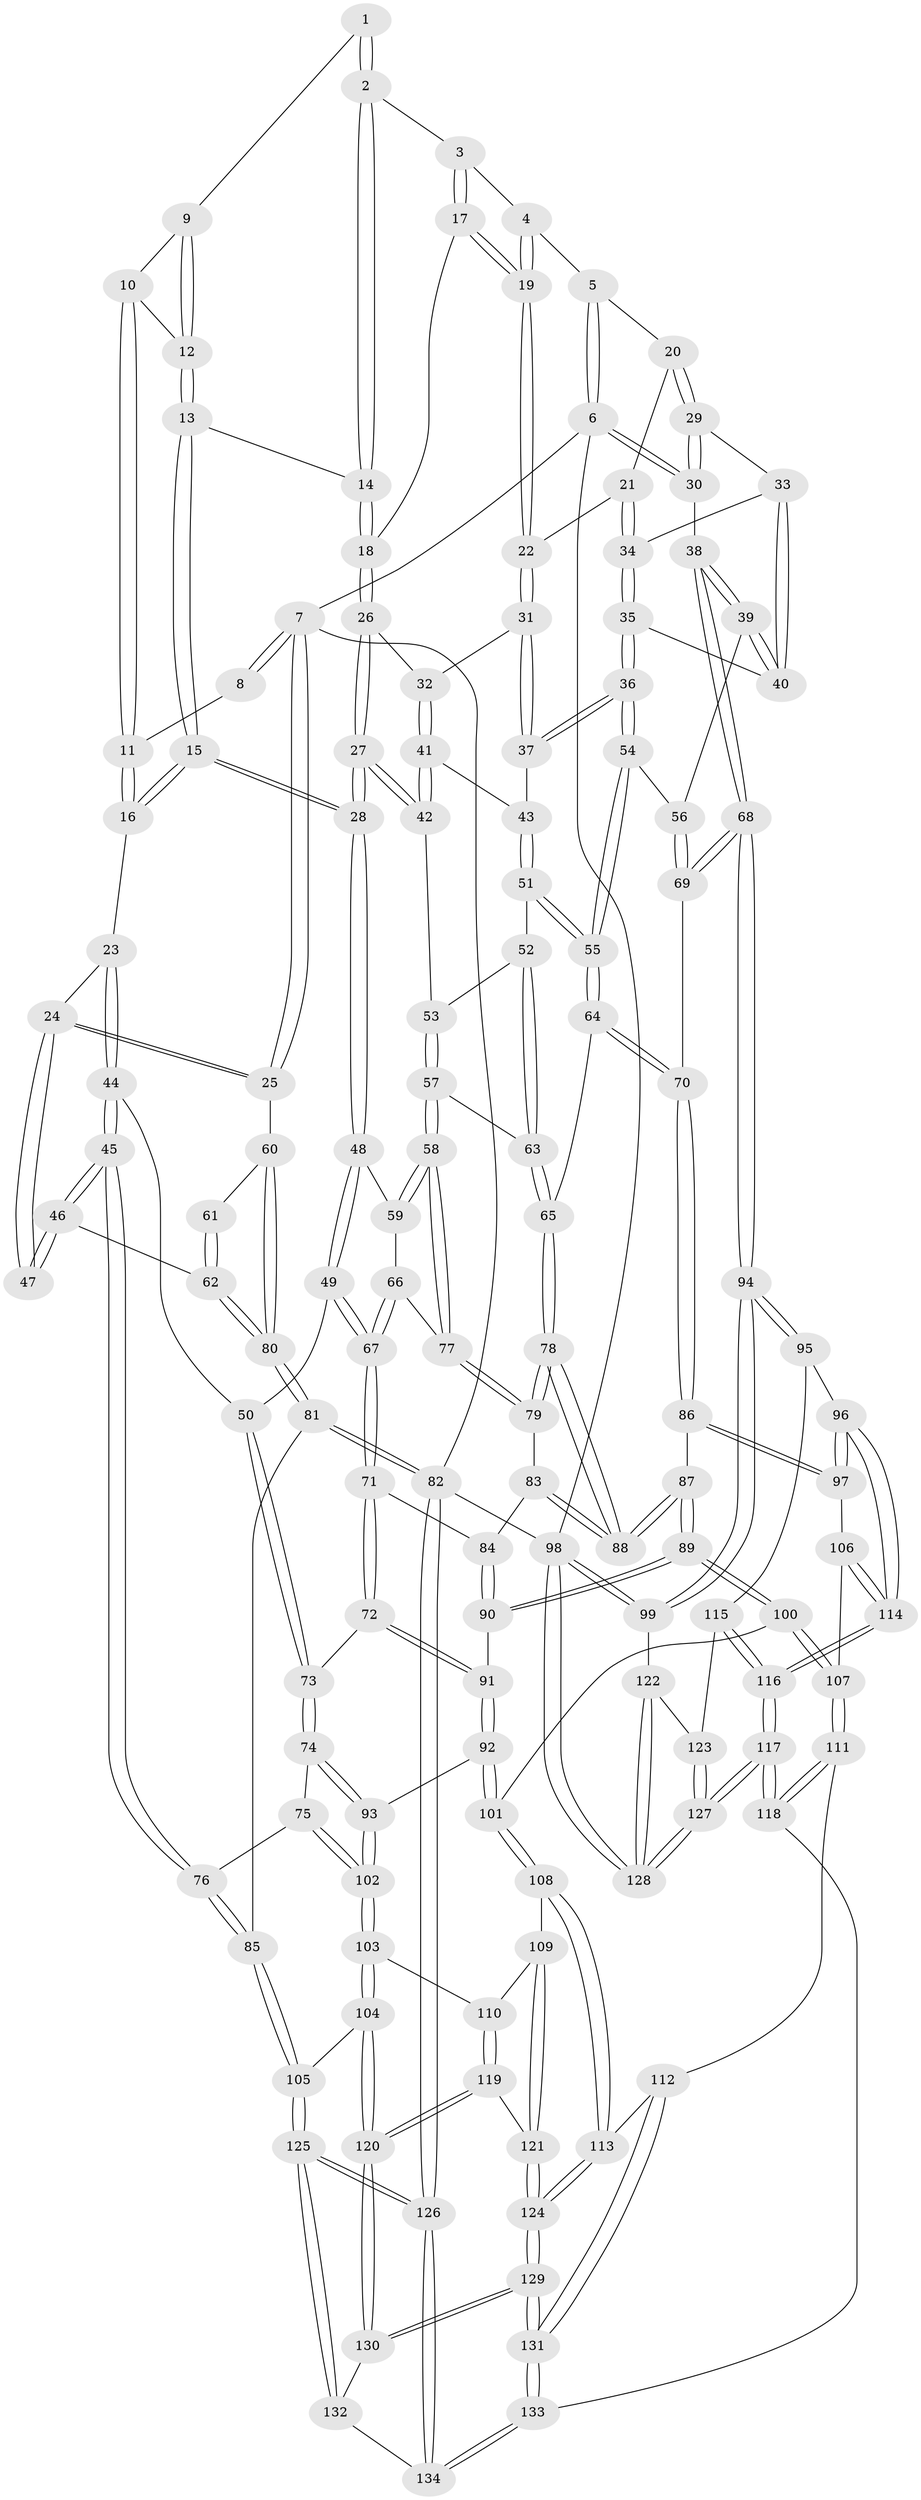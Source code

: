// coarse degree distribution, {3: 0.1, 5: 0.325, 8: 0.0125, 4: 0.4125, 6: 0.15}
// Generated by graph-tools (version 1.1) at 2025/42/03/06/25 10:42:28]
// undirected, 134 vertices, 332 edges
graph export_dot {
graph [start="1"]
  node [color=gray90,style=filled];
  1 [pos="+0.3797894896216265+0"];
  2 [pos="+0.6132950524324955+0"];
  3 [pos="+0.7512511363917275+0"];
  4 [pos="+0.7556876706779211+0"];
  5 [pos="+0.843115175974041+0"];
  6 [pos="+1+0"];
  7 [pos="+0+0"];
  8 [pos="+0.3366955550067309+0"];
  9 [pos="+0.4074604834882354+0"];
  10 [pos="+0.4070069894930621+0.02519708594447056"];
  11 [pos="+0.34883223494829757+0.062315316557188374"];
  12 [pos="+0.45068594932804296+0.030848239917392942"];
  13 [pos="+0.5077406328776671+0.04409189718084515"];
  14 [pos="+0.5359734069871505+0.008068912386518044"];
  15 [pos="+0.4331265524432446+0.2286346244622147"];
  16 [pos="+0.30967210591967165+0.17296416988417126"];
  17 [pos="+0.6329536967140464+0.11961792358286913"];
  18 [pos="+0.622916829041964+0.12667386202473213"];
  19 [pos="+0.7768914338215814+0.10740409785230515"];
  20 [pos="+0.9349922532798516+0.09200639401591214"];
  21 [pos="+0.7892247242404993+0.13695459874084745"];
  22 [pos="+0.7871628960624274+0.1360406912102219"];
  23 [pos="+0.24340248248119428+0.1699977609675915"];
  24 [pos="+0.17229235308281654+0.14216538894383066"];
  25 [pos="+0+0"];
  26 [pos="+0.6164038888589456+0.14596760456854874"];
  27 [pos="+0.46834530291940824+0.2349744030873178"];
  28 [pos="+0.4349338508784361+0.23086436778779273"];
  29 [pos="+1+0.1535672271645878"];
  30 [pos="+1+0.16328387329512892"];
  31 [pos="+0.7288969993627931+0.20917157469147443"];
  32 [pos="+0.6968586634356768+0.21415221625481903"];
  33 [pos="+0.9513558972259827+0.18727429243965663"];
  34 [pos="+0.8670385641617872+0.20736105255325452"];
  35 [pos="+0.8634052642035636+0.2669697941124286"];
  36 [pos="+0.812585532546773+0.3188805419422977"];
  37 [pos="+0.7555740344243493+0.28016623570716753"];
  38 [pos="+1+0.3993809154663474"];
  39 [pos="+0.979425297598512+0.3525612091700665"];
  40 [pos="+0.9455772340749471+0.312763547341795"];
  41 [pos="+0.6366673578626524+0.268072093511651"];
  42 [pos="+0.5737440579145909+0.2894295623158894"];
  43 [pos="+0.7050658427990615+0.32317507980298177"];
  44 [pos="+0.22883738741131732+0.39845345426716194"];
  45 [pos="+0.1601601678039969+0.4624096320065352"];
  46 [pos="+0.13090927991534687+0.42469219080435505"];
  47 [pos="+0.10189727429249834+0.3414344784587846"];
  48 [pos="+0.42207818124372853+0.3024500125621652"];
  49 [pos="+0.4073278047179571+0.3351606128516027"];
  50 [pos="+0.31639649245893386+0.3945004873132831"];
  51 [pos="+0.701493923742601+0.34589661308014785"];
  52 [pos="+0.6449299411912763+0.3723948027143792"];
  53 [pos="+0.5742482726561152+0.29059955896551865"];
  54 [pos="+0.8158257412049154+0.3740047303522307"];
  55 [pos="+0.7774968782291746+0.4146477225072799"];
  56 [pos="+0.8935309748820726+0.39196883366637353"];
  57 [pos="+0.5596351819141095+0.43509266349273035"];
  58 [pos="+0.5526753527752505+0.4399278890242758"];
  59 [pos="+0.4715441143002937+0.358998123098842"];
  60 [pos="+0+0"];
  61 [pos="+0.06848581357441745+0.33603845196619675"];
  62 [pos="+0+0.39207338562420196"];
  63 [pos="+0.6451982422203918+0.42784261272668217"];
  64 [pos="+0.7562107662538244+0.4724266518403047"];
  65 [pos="+0.6975261769824256+0.482220911108804"];
  66 [pos="+0.4986209349290499+0.45830846680531306"];
  67 [pos="+0.42741416104143076+0.4756595549145026"];
  68 [pos="+1+0.6027990783818913"];
  69 [pos="+0.9057172378916334+0.5480885429336152"];
  70 [pos="+0.841526756232804+0.5603767673159251"];
  71 [pos="+0.4078344212917273+0.5309361212937789"];
  72 [pos="+0.37788146812624795+0.551088335455355"];
  73 [pos="+0.34419624761109296+0.5517739755362413"];
  74 [pos="+0.3057669627478701+0.5646432261312799"];
  75 [pos="+0.19007125687745585+0.5935902315288082"];
  76 [pos="+0.15643430128318525+0.5787620507766543"];
  77 [pos="+0.5461482421604366+0.45300736332082786"];
  78 [pos="+0.6381125387746848+0.5590877351732599"];
  79 [pos="+0.548897841647618+0.46889766842779956"];
  80 [pos="+0+0.3974717921053747"];
  81 [pos="+0+0.6211798947878329"];
  82 [pos="+0+1"];
  83 [pos="+0.5059863633618157+0.5528559931403161"];
  84 [pos="+0.4973946310962999+0.5551286095760942"];
  85 [pos="+0.025178357708297572+0.6325716555230042"];
  86 [pos="+0.8183381130513679+0.6062640532888918"];
  87 [pos="+0.6397176287888828+0.653337543998359"];
  88 [pos="+0.6290164987169446+0.5892868902680085"];
  89 [pos="+0.6370627420431795+0.6613841649553146"];
  90 [pos="+0.503011932345742+0.6427128554572726"];
  91 [pos="+0.43937888275221776+0.6846391226712233"];
  92 [pos="+0.43461043715765413+0.7135092718986894"];
  93 [pos="+0.38038350735924875+0.7149345312104041"];
  94 [pos="+1+0.6216885274740332"];
  95 [pos="+0.9205520958087097+0.7526515762078206"];
  96 [pos="+0.9147514233932637+0.7507267689851748"];
  97 [pos="+0.8303739054846246+0.6949226973929329"];
  98 [pos="+1+1"];
  99 [pos="+1+0.7715427627464279"];
  100 [pos="+0.6376042741313767+0.6835063125268224"];
  101 [pos="+0.43888590919246+0.7212499350570415"];
  102 [pos="+0.2625880318928451+0.7357811050432093"];
  103 [pos="+0.2618327496223899+0.7578245527273276"];
  104 [pos="+0.22564483075291156+0.8472454829907545"];
  105 [pos="+0.10734835283885032+0.8596066661189661"];
  106 [pos="+0.7502450330457068+0.7564669176634982"];
  107 [pos="+0.6491419757084573+0.7422822529239669"];
  108 [pos="+0.46013037890717845+0.7952273261238069"];
  109 [pos="+0.38296207846560215+0.8193203387252967"];
  110 [pos="+0.3805922939306344+0.819309385941204"];
  111 [pos="+0.5901716189991211+0.8561128447457935"];
  112 [pos="+0.5173275399060189+0.8363912293634855"];
  113 [pos="+0.49282720411550107+0.8250211136075755"];
  114 [pos="+0.7901922394734268+0.8177582814559913"];
  115 [pos="+0.9111509702335767+0.816316448280333"];
  116 [pos="+0.8016589383531195+0.8922080463903382"];
  117 [pos="+0.7215084807125645+1"];
  118 [pos="+0.7182627921437527+1"];
  119 [pos="+0.3229207037714442+0.8768901096505706"];
  120 [pos="+0.2515018550321961+0.8846646100605261"];
  121 [pos="+0.37872931492948175+0.9041185179995964"];
  122 [pos="+0.9772341759612574+0.8725616129228733"];
  123 [pos="+0.9449542369932361+0.87819079011779"];
  124 [pos="+0.3899286652656865+0.9171422155478414"];
  125 [pos="+0+1"];
  126 [pos="+0+1"];
  127 [pos="+0.8122308040498383+1"];
  128 [pos="+1+1"];
  129 [pos="+0.38974126640188456+0.9562605151883853"];
  130 [pos="+0.2541139111573971+0.9007247652207553"];
  131 [pos="+0.40339469647357745+1"];
  132 [pos="+0.25395107714526344+0.903697277978697"];
  133 [pos="+0.42291269225680483+1"];
  134 [pos="+0.3168827546643218+1"];
  1 -- 2;
  1 -- 2;
  1 -- 9;
  2 -- 3;
  2 -- 14;
  2 -- 14;
  3 -- 4;
  3 -- 17;
  3 -- 17;
  4 -- 5;
  4 -- 19;
  4 -- 19;
  5 -- 6;
  5 -- 6;
  5 -- 20;
  6 -- 7;
  6 -- 30;
  6 -- 30;
  6 -- 98;
  7 -- 8;
  7 -- 8;
  7 -- 25;
  7 -- 25;
  7 -- 82;
  8 -- 11;
  9 -- 10;
  9 -- 12;
  9 -- 12;
  10 -- 11;
  10 -- 11;
  10 -- 12;
  11 -- 16;
  11 -- 16;
  12 -- 13;
  12 -- 13;
  13 -- 14;
  13 -- 15;
  13 -- 15;
  14 -- 18;
  14 -- 18;
  15 -- 16;
  15 -- 16;
  15 -- 28;
  15 -- 28;
  16 -- 23;
  17 -- 18;
  17 -- 19;
  17 -- 19;
  18 -- 26;
  18 -- 26;
  19 -- 22;
  19 -- 22;
  20 -- 21;
  20 -- 29;
  20 -- 29;
  21 -- 22;
  21 -- 34;
  21 -- 34;
  22 -- 31;
  22 -- 31;
  23 -- 24;
  23 -- 44;
  23 -- 44;
  24 -- 25;
  24 -- 25;
  24 -- 47;
  24 -- 47;
  25 -- 60;
  26 -- 27;
  26 -- 27;
  26 -- 32;
  27 -- 28;
  27 -- 28;
  27 -- 42;
  27 -- 42;
  28 -- 48;
  28 -- 48;
  29 -- 30;
  29 -- 30;
  29 -- 33;
  30 -- 38;
  31 -- 32;
  31 -- 37;
  31 -- 37;
  32 -- 41;
  32 -- 41;
  33 -- 34;
  33 -- 40;
  33 -- 40;
  34 -- 35;
  34 -- 35;
  35 -- 36;
  35 -- 36;
  35 -- 40;
  36 -- 37;
  36 -- 37;
  36 -- 54;
  36 -- 54;
  37 -- 43;
  38 -- 39;
  38 -- 39;
  38 -- 68;
  38 -- 68;
  39 -- 40;
  39 -- 40;
  39 -- 56;
  41 -- 42;
  41 -- 42;
  41 -- 43;
  42 -- 53;
  43 -- 51;
  43 -- 51;
  44 -- 45;
  44 -- 45;
  44 -- 50;
  45 -- 46;
  45 -- 46;
  45 -- 76;
  45 -- 76;
  46 -- 47;
  46 -- 47;
  46 -- 62;
  48 -- 49;
  48 -- 49;
  48 -- 59;
  49 -- 50;
  49 -- 67;
  49 -- 67;
  50 -- 73;
  50 -- 73;
  51 -- 52;
  51 -- 55;
  51 -- 55;
  52 -- 53;
  52 -- 63;
  52 -- 63;
  53 -- 57;
  53 -- 57;
  54 -- 55;
  54 -- 55;
  54 -- 56;
  55 -- 64;
  55 -- 64;
  56 -- 69;
  56 -- 69;
  57 -- 58;
  57 -- 58;
  57 -- 63;
  58 -- 59;
  58 -- 59;
  58 -- 77;
  58 -- 77;
  59 -- 66;
  60 -- 61;
  60 -- 80;
  60 -- 80;
  61 -- 62;
  61 -- 62;
  62 -- 80;
  62 -- 80;
  63 -- 65;
  63 -- 65;
  64 -- 65;
  64 -- 70;
  64 -- 70;
  65 -- 78;
  65 -- 78;
  66 -- 67;
  66 -- 67;
  66 -- 77;
  67 -- 71;
  67 -- 71;
  68 -- 69;
  68 -- 69;
  68 -- 94;
  68 -- 94;
  69 -- 70;
  70 -- 86;
  70 -- 86;
  71 -- 72;
  71 -- 72;
  71 -- 84;
  72 -- 73;
  72 -- 91;
  72 -- 91;
  73 -- 74;
  73 -- 74;
  74 -- 75;
  74 -- 93;
  74 -- 93;
  75 -- 76;
  75 -- 102;
  75 -- 102;
  76 -- 85;
  76 -- 85;
  77 -- 79;
  77 -- 79;
  78 -- 79;
  78 -- 79;
  78 -- 88;
  78 -- 88;
  79 -- 83;
  80 -- 81;
  80 -- 81;
  81 -- 82;
  81 -- 82;
  81 -- 85;
  82 -- 126;
  82 -- 126;
  82 -- 98;
  83 -- 84;
  83 -- 88;
  83 -- 88;
  84 -- 90;
  84 -- 90;
  85 -- 105;
  85 -- 105;
  86 -- 87;
  86 -- 97;
  86 -- 97;
  87 -- 88;
  87 -- 88;
  87 -- 89;
  87 -- 89;
  89 -- 90;
  89 -- 90;
  89 -- 100;
  89 -- 100;
  90 -- 91;
  91 -- 92;
  91 -- 92;
  92 -- 93;
  92 -- 101;
  92 -- 101;
  93 -- 102;
  93 -- 102;
  94 -- 95;
  94 -- 95;
  94 -- 99;
  94 -- 99;
  95 -- 96;
  95 -- 115;
  96 -- 97;
  96 -- 97;
  96 -- 114;
  96 -- 114;
  97 -- 106;
  98 -- 99;
  98 -- 99;
  98 -- 128;
  98 -- 128;
  99 -- 122;
  100 -- 101;
  100 -- 107;
  100 -- 107;
  101 -- 108;
  101 -- 108;
  102 -- 103;
  102 -- 103;
  103 -- 104;
  103 -- 104;
  103 -- 110;
  104 -- 105;
  104 -- 120;
  104 -- 120;
  105 -- 125;
  105 -- 125;
  106 -- 107;
  106 -- 114;
  106 -- 114;
  107 -- 111;
  107 -- 111;
  108 -- 109;
  108 -- 113;
  108 -- 113;
  109 -- 110;
  109 -- 121;
  109 -- 121;
  110 -- 119;
  110 -- 119;
  111 -- 112;
  111 -- 118;
  111 -- 118;
  112 -- 113;
  112 -- 131;
  112 -- 131;
  113 -- 124;
  113 -- 124;
  114 -- 116;
  114 -- 116;
  115 -- 116;
  115 -- 116;
  115 -- 123;
  116 -- 117;
  116 -- 117;
  117 -- 118;
  117 -- 118;
  117 -- 127;
  117 -- 127;
  118 -- 133;
  119 -- 120;
  119 -- 120;
  119 -- 121;
  120 -- 130;
  120 -- 130;
  121 -- 124;
  121 -- 124;
  122 -- 123;
  122 -- 128;
  122 -- 128;
  123 -- 127;
  123 -- 127;
  124 -- 129;
  124 -- 129;
  125 -- 126;
  125 -- 126;
  125 -- 132;
  125 -- 132;
  126 -- 134;
  126 -- 134;
  127 -- 128;
  127 -- 128;
  129 -- 130;
  129 -- 130;
  129 -- 131;
  129 -- 131;
  130 -- 132;
  131 -- 133;
  131 -- 133;
  132 -- 134;
  133 -- 134;
  133 -- 134;
}
